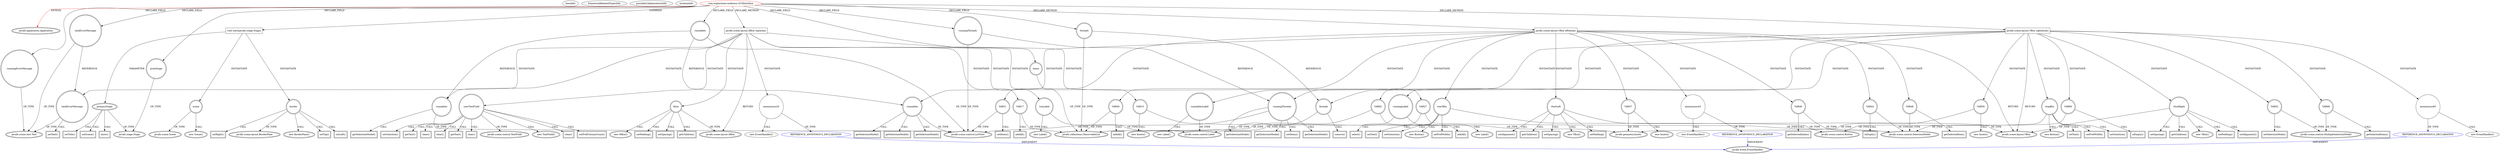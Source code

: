 digraph {
baseInfo[graphId=2615,category="extension_graph",isAnonymous=false,possibleRelation=true]
frameworkRelatedTypesInfo[0="javafx.application.Application"]
possibleCollaborationsInfo[0="2615~CLIENT_METHOD_DECLARATION-INSTANTIATION-~javafx.application.Application ~javafx.event.EventHandler ~false~true"]
locationInfo[projectName="ejdixon13-cs246",filePath="/ejdixon13-cs246/cs246-master/Boldness/src/com/exploration/boldness/GUIInterface.java",contextSignature="GUIInterface",graphId="2615"]
0[label="com.exploration.boldness.GUIInterface",vertexType="ROOT_CLIENT_CLASS_DECLARATION",isFrameworkType=false,color=red]
1[label="javafx.application.Application",vertexType="FRAMEWORK_CLASS_TYPE",isFrameworkType=true,peripheries=2]
2[label="items",vertexType="FIELD_DECLARATION",isFrameworkType=true,peripheries=2,shape=circle]
3[label="javafx.collections.ObservableList",vertexType="FRAMEWORK_INTERFACE_TYPE",isFrameworkType=true,peripheries=2]
4[label="primStage",vertexType="FIELD_DECLARATION",isFrameworkType=true,peripheries=2,shape=circle]
5[label="javafx.stage.Stage",vertexType="FRAMEWORK_CLASS_TYPE",isFrameworkType=true,peripheries=2]
6[label="runnables",vertexType="FIELD_DECLARATION",isFrameworkType=true,peripheries=2,shape=circle]
7[label="javafx.scene.control.ListView",vertexType="FRAMEWORK_CLASS_TYPE",isFrameworkType=true,peripheries=2]
8[label="runningErrorMessage",vertexType="FIELD_DECLARATION",isFrameworkType=true,peripheries=2,shape=circle]
9[label="javafx.scene.text.Text",vertexType="FRAMEWORK_CLASS_TYPE",isFrameworkType=true,peripheries=2]
10[label="runningThreads",vertexType="FIELD_DECLARATION",isFrameworkType=true,peripheries=2,shape=circle]
12[label="taskErrorMessage",vertexType="FIELD_DECLARATION",isFrameworkType=true,peripheries=2,shape=circle]
14[label="threads",vertexType="FIELD_DECLARATION",isFrameworkType=true,peripheries=2,shape=circle]
16[label="void start(javafx.stage.Stage)",vertexType="OVERRIDING_METHOD_DECLARATION",isFrameworkType=false,shape=box]
17[label="primaryStage",vertexType="PARAMETER_DECLARATION",isFrameworkType=true,peripheries=2]
20[label="border",vertexType="VARIABLE_EXPRESION",isFrameworkType=true,peripheries=2,shape=circle]
21[label="javafx.scene.layout.BorderPane",vertexType="FRAMEWORK_CLASS_TYPE",isFrameworkType=true,peripheries=2]
19[label="new BorderPane()",vertexType="CONSTRUCTOR_CALL",isFrameworkType=true,peripheries=2]
23[label="setTop()",vertexType="INSIDE_CALL",isFrameworkType=true,peripheries=2,shape=box]
25[label="setLeft()",vertexType="INSIDE_CALL",isFrameworkType=true,peripheries=2,shape=box]
27[label="setRight()",vertexType="INSIDE_CALL",isFrameworkType=true,peripheries=2,shape=box]
29[label="scene",vertexType="VARIABLE_EXPRESION",isFrameworkType=true,peripheries=2,shape=circle]
30[label="javafx.scene.Scene",vertexType="FRAMEWORK_CLASS_TYPE",isFrameworkType=true,peripheries=2]
28[label="new Scene()",vertexType="CONSTRUCTOR_CALL",isFrameworkType=true,peripheries=2]
32[label="setTitle()",vertexType="INSIDE_CALL",isFrameworkType=true,peripheries=2,shape=box]
34[label="setScene()",vertexType="INSIDE_CALL",isFrameworkType=true,peripheries=2,shape=box]
36[label="show()",vertexType="INSIDE_CALL",isFrameworkType=true,peripheries=2,shape=box]
55[label="javafx.scene.layout.HBox topArea()",vertexType="CLIENT_METHOD_DECLARATION",isFrameworkType=false,shape=box]
56[label="javafx.scene.layout.HBox",vertexType="FRAMEWORK_CLASS_TYPE",isFrameworkType=true,peripheries=2]
58[label="runLabel",vertexType="VARIABLE_EXPRESION",isFrameworkType=true,peripheries=2,shape=circle]
59[label="javafx.scene.control.Label",vertexType="FRAMEWORK_CLASS_TYPE",isFrameworkType=true,peripheries=2]
57[label="new Label()",vertexType="CONSTRUCTOR_CALL",isFrameworkType=true,peripheries=2]
61[label="userTextField",vertexType="VARIABLE_EXPRESION",isFrameworkType=true,peripheries=2,shape=circle]
62[label="javafx.scene.control.TextField",vertexType="FRAMEWORK_CLASS_TYPE",isFrameworkType=true,peripheries=2]
60[label="new TextField()",vertexType="CONSTRUCTOR_CALL",isFrameworkType=true,peripheries=2]
64[label="setPrefColumnCount()",vertexType="INSIDE_CALL",isFrameworkType=true,peripheries=2,shape=box]
66[label="hbox",vertexType="VARIABLE_EXPRESION",isFrameworkType=true,peripheries=2,shape=circle]
65[label="new HBox()",vertexType="CONSTRUCTOR_CALL",isFrameworkType=true,peripheries=2]
69[label="setPadding()",vertexType="INSIDE_CALL",isFrameworkType=true,peripheries=2,shape=box]
71[label="VAR15",vertexType="VARIABLE_EXPRESION",isFrameworkType=true,peripheries=2,shape=circle]
72[label="javafx.geometry.Insets",vertexType="FRAMEWORK_CLASS_TYPE",isFrameworkType=true,peripheries=2]
70[label="new Insets()",vertexType="CONSTRUCTOR_CALL",isFrameworkType=true,peripheries=2]
74[label="setSpacing()",vertexType="INSIDE_CALL",isFrameworkType=true,peripheries=2,shape=box]
75[label="VAR17",vertexType="VARIABLE_EXPRESION",isFrameworkType=true,peripheries=2,shape=circle]
76[label="addAll()",vertexType="INSIDE_CALL",isFrameworkType=true,peripheries=2,shape=box]
79[label="getChildren()",vertexType="INSIDE_CALL",isFrameworkType=true,peripheries=2,shape=box]
81[label="setOnAction()",vertexType="INSIDE_CALL",isFrameworkType=true,peripheries=2,shape=box]
83[label="anonymous20",vertexType="VARIABLE_EXPRESION",isFrameworkType=false,shape=circle]
84[label="REFERENCE_ANONYMOUS_DECLARATION",vertexType="REFERENCE_ANONYMOUS_DECLARATION",isFrameworkType=false,color=blue]
85[label="javafx.event.EventHandler",vertexType="FRAMEWORK_INTERFACE_TYPE",isFrameworkType=true,peripheries=2]
82[label="new EventHandler()",vertexType="CONSTRUCTOR_CALL",isFrameworkType=false]
87[label="getText()",vertexType="INSIDE_CALL",isFrameworkType=true,peripheries=2,shape=box]
89[label="clear()",vertexType="INSIDE_CALL",isFrameworkType=true,peripheries=2,shape=box]
91[label="clear()",vertexType="INSIDE_CALL",isFrameworkType=true,peripheries=2,shape=box]
93[label="clear()",vertexType="INSIDE_CALL",isFrameworkType=true,peripheries=2,shape=box]
95[label="getText()",vertexType="INSIDE_CALL",isFrameworkType=true,peripheries=2,shape=box]
96[label="taskErrorMessage",vertexType="VARIABLE_EXPRESION",isFrameworkType=true,peripheries=2,shape=circle]
97[label="setText()",vertexType="INSIDE_CALL",isFrameworkType=true,peripheries=2,shape=box]
99[label="VAR27",vertexType="VARIABLE_EXPRESION",isFrameworkType=true,peripheries=2,shape=circle]
101[label="javafx.scene.control.SelectionModel",vertexType="FRAMEWORK_CLASS_TYPE",isFrameworkType=true,peripheries=2]
100[label="select()",vertexType="INSIDE_CALL",isFrameworkType=true,peripheries=2,shape=box]
102[label="runnables",vertexType="VARIABLE_EXPRESION",isFrameworkType=true,peripheries=2,shape=circle]
103[label="getSelectionModel()",vertexType="INSIDE_CALL",isFrameworkType=true,peripheries=2,shape=box]
106[label="clear()",vertexType="INSIDE_CALL",isFrameworkType=true,peripheries=2,shape=box]
107[label="javafx.scene.layout.VBox leftArea()",vertexType="CLIENT_METHOD_DECLARATION",isFrameworkType=false,shape=box]
108[label="javafx.scene.layout.VBox",vertexType="FRAMEWORK_CLASS_TYPE",isFrameworkType=true,peripheries=2]
110[label="runnablesLabel",vertexType="VARIABLE_EXPRESION",isFrameworkType=true,peripheries=2,shape=circle]
109[label="new Label()",vertexType="CONSTRUCTOR_CALL",isFrameworkType=true,peripheries=2]
112[label="VAR31",vertexType="VARIABLE_EXPRESION",isFrameworkType=true,peripheries=2,shape=circle]
113[label="setItems()",vertexType="INSIDE_CALL",isFrameworkType=true,peripheries=2,shape=box]
116[label="startBtn",vertexType="VARIABLE_EXPRESION",isFrameworkType=true,peripheries=2,shape=circle]
117[label="javafx.scene.control.Button",vertexType="FRAMEWORK_CLASS_TYPE",isFrameworkType=true,peripheries=2]
115[label="new Button()",vertexType="CONSTRUCTOR_CALL",isFrameworkType=true,peripheries=2]
119[label="setPrefWidth()",vertexType="INSIDE_CALL",isFrameworkType=true,peripheries=2,shape=box]
121[label="setText()",vertexType="INSIDE_CALL",isFrameworkType=true,peripheries=2,shape=box]
123[label="vboxLeft",vertexType="VARIABLE_EXPRESION",isFrameworkType=true,peripheries=2,shape=circle]
122[label="new VBox()",vertexType="CONSTRUCTOR_CALL",isFrameworkType=true,peripheries=2]
126[label="setPadding()",vertexType="INSIDE_CALL",isFrameworkType=true,peripheries=2,shape=box]
128[label="VAR37",vertexType="VARIABLE_EXPRESION",isFrameworkType=true,peripheries=2,shape=circle]
127[label="new Insets()",vertexType="CONSTRUCTOR_CALL",isFrameworkType=true,peripheries=2]
131[label="setAlignment()",vertexType="INSIDE_CALL",isFrameworkType=true,peripheries=2,shape=box]
133[label="setSpacing()",vertexType="INSIDE_CALL",isFrameworkType=true,peripheries=2,shape=box]
134[label="VAR40",vertexType="VARIABLE_EXPRESION",isFrameworkType=true,peripheries=2,shape=circle]
135[label="addAll()",vertexType="INSIDE_CALL",isFrameworkType=true,peripheries=2,shape=box]
138[label="getChildren()",vertexType="INSIDE_CALL",isFrameworkType=true,peripheries=2,shape=box]
140[label="setOnAction()",vertexType="INSIDE_CALL",isFrameworkType=true,peripheries=2,shape=box]
142[label="anonymous43",vertexType="VARIABLE_EXPRESION",isFrameworkType=false,shape=circle]
143[label="REFERENCE_ANONYMOUS_DECLARATION",vertexType="REFERENCE_ANONYMOUS_DECLARATION",isFrameworkType=false,color=blue]
141[label="new EventHandler()",vertexType="CONSTRUCTOR_CALL",isFrameworkType=false]
145[label="VAR44",vertexType="VARIABLE_EXPRESION",isFrameworkType=true,peripheries=2,shape=circle]
146[label="isEmpty()",vertexType="INSIDE_CALL",isFrameworkType=true,peripheries=2,shape=box]
148[label="runnables",vertexType="VARIABLE_EXPRESION",isFrameworkType=true,peripheries=2,shape=circle]
149[label="getSelectionModel()",vertexType="INSIDE_CALL",isFrameworkType=true,peripheries=2,shape=box]
151[label="VAR46",vertexType="VARIABLE_EXPRESION",isFrameworkType=true,peripheries=2,shape=circle]
152[label="getSelectedIndex()",vertexType="INSIDE_CALL",isFrameworkType=true,peripheries=2,shape=box]
155[label="getSelectionModel()",vertexType="INSIDE_CALL",isFrameworkType=true,peripheries=2,shape=box]
156[label="VAR48",vertexType="VARIABLE_EXPRESION",isFrameworkType=true,peripheries=2,shape=circle]
157[label="getSelectedItem()",vertexType="INSIDE_CALL",isFrameworkType=true,peripheries=2,shape=box]
160[label="getSelectionModel()",vertexType="INSIDE_CALL",isFrameworkType=true,peripheries=2,shape=box]
161[label="javafx.scene.layout.VBox rightArea()",vertexType="CLIENT_METHOD_DECLARATION",isFrameworkType=false,shape=box]
164[label="runningLabel",vertexType="VARIABLE_EXPRESION",isFrameworkType=true,peripheries=2,shape=circle]
163[label="new Label()",vertexType="CONSTRUCTOR_CALL",isFrameworkType=true,peripheries=2]
166[label="runningThreads",vertexType="VARIABLE_EXPRESION",isFrameworkType=true,peripheries=2,shape=circle]
167[label="setItems()",vertexType="INSIDE_CALL",isFrameworkType=true,peripheries=2,shape=box]
169[label="VAR52",vertexType="VARIABLE_EXPRESION",isFrameworkType=true,peripheries=2,shape=circle]
171[label="javafx.scene.control.MultipleSelectionModel",vertexType="FRAMEWORK_CLASS_TYPE",isFrameworkType=true,peripheries=2]
170[label="setSelectionMode()",vertexType="INSIDE_CALL",isFrameworkType=true,peripheries=2,shape=box]
173[label="getSelectionModel()",vertexType="INSIDE_CALL",isFrameworkType=true,peripheries=2,shape=box]
175[label="stopBtn",vertexType="VARIABLE_EXPRESION",isFrameworkType=true,peripheries=2,shape=circle]
174[label="new Button()",vertexType="CONSTRUCTOR_CALL",isFrameworkType=true,peripheries=2]
178[label="setPrefWidth()",vertexType="INSIDE_CALL",isFrameworkType=true,peripheries=2,shape=box]
180[label="setText()",vertexType="INSIDE_CALL",isFrameworkType=true,peripheries=2,shape=box]
182[label="vboxRight",vertexType="VARIABLE_EXPRESION",isFrameworkType=true,peripheries=2,shape=circle]
181[label="new VBox()",vertexType="CONSTRUCTOR_CALL",isFrameworkType=true,peripheries=2]
185[label="setPadding()",vertexType="INSIDE_CALL",isFrameworkType=true,peripheries=2,shape=box]
187[label="VAR59",vertexType="VARIABLE_EXPRESION",isFrameworkType=true,peripheries=2,shape=circle]
186[label="new Insets()",vertexType="CONSTRUCTOR_CALL",isFrameworkType=true,peripheries=2]
190[label="setAlignment()",vertexType="INSIDE_CALL",isFrameworkType=true,peripheries=2,shape=box]
192[label="setSpacing()",vertexType="INSIDE_CALL",isFrameworkType=true,peripheries=2,shape=box]
193[label="VAR62",vertexType="VARIABLE_EXPRESION",isFrameworkType=true,peripheries=2,shape=circle]
194[label="addAll()",vertexType="INSIDE_CALL",isFrameworkType=true,peripheries=2,shape=box]
197[label="getChildren()",vertexType="INSIDE_CALL",isFrameworkType=true,peripheries=2,shape=box]
199[label="setOnAction()",vertexType="INSIDE_CALL",isFrameworkType=true,peripheries=2,shape=box]
201[label="anonymous65",vertexType="VARIABLE_EXPRESION",isFrameworkType=false,shape=circle]
202[label="REFERENCE_ANONYMOUS_DECLARATION",vertexType="REFERENCE_ANONYMOUS_DECLARATION",isFrameworkType=false,color=blue]
200[label="new EventHandler()",vertexType="CONSTRUCTOR_CALL",isFrameworkType=false]
204[label="VAR66",vertexType="VARIABLE_EXPRESION",isFrameworkType=true,peripheries=2,shape=circle]
205[label="isEmpty()",vertexType="INSIDE_CALL",isFrameworkType=true,peripheries=2,shape=box]
208[label="getSelectionModel()",vertexType="INSIDE_CALL",isFrameworkType=true,peripheries=2,shape=box]
209[label="VAR68",vertexType="VARIABLE_EXPRESION",isFrameworkType=true,peripheries=2,shape=circle]
210[label="getSelectedItems()",vertexType="INSIDE_CALL",isFrameworkType=true,peripheries=2,shape=box]
213[label="getSelectionModel()",vertexType="INSIDE_CALL",isFrameworkType=true,peripheries=2,shape=box]
214[label="threads",vertexType="VARIABLE_EXPRESION",isFrameworkType=true,peripheries=2,shape=circle]
215[label="remove()",vertexType="INSIDE_CALL",isFrameworkType=true,peripheries=2,shape=box]
0->1[label="EXTEND",color=red]
0->2[label="DECLARE_FIELD"]
2->3[label="OF_TYPE"]
0->4[label="DECLARE_FIELD"]
4->5[label="OF_TYPE"]
0->6[label="DECLARE_FIELD"]
6->7[label="OF_TYPE"]
0->8[label="DECLARE_FIELD"]
8->9[label="OF_TYPE"]
0->10[label="DECLARE_FIELD"]
10->7[label="OF_TYPE"]
0->12[label="DECLARE_FIELD"]
12->9[label="OF_TYPE"]
0->14[label="DECLARE_FIELD"]
14->3[label="OF_TYPE"]
0->16[label="OVERRIDE"]
17->5[label="OF_TYPE"]
16->17[label="PARAMETER"]
16->20[label="INSTANTIATE"]
20->21[label="OF_TYPE"]
20->19[label="CALL"]
20->23[label="CALL"]
20->25[label="CALL"]
20->27[label="CALL"]
16->29[label="INSTANTIATE"]
29->30[label="OF_TYPE"]
29->28[label="CALL"]
17->32[label="CALL"]
17->34[label="CALL"]
17->36[label="CALL"]
0->55[label="DECLARE_METHOD"]
55->56[label="RETURN"]
55->58[label="INSTANTIATE"]
58->59[label="OF_TYPE"]
58->57[label="CALL"]
55->61[label="INSTANTIATE"]
61->62[label="OF_TYPE"]
61->60[label="CALL"]
61->64[label="CALL"]
55->66[label="INSTANTIATE"]
66->56[label="OF_TYPE"]
66->65[label="CALL"]
66->69[label="CALL"]
55->71[label="INSTANTIATE"]
71->72[label="OF_TYPE"]
71->70[label="CALL"]
66->74[label="CALL"]
55->75[label="INSTANTIATE"]
75->3[label="OF_TYPE"]
75->76[label="CALL"]
66->79[label="CALL"]
61->81[label="CALL"]
55->83[label="INSTANTIATE"]
84->85[label="IMPLEMENT",color=blue]
83->84[label="OF_TYPE"]
83->82[label="CALL"]
61->87[label="CALL"]
61->89[label="CALL"]
61->91[label="CALL"]
61->93[label="CALL"]
61->95[label="CALL"]
55->96[label="INSTANTIATE"]
12->96[label="REFERENCE"]
96->9[label="OF_TYPE"]
96->97[label="CALL"]
55->99[label="INSTANTIATE"]
99->101[label="OF_TYPE"]
99->100[label="CALL"]
55->102[label="INSTANTIATE"]
6->102[label="REFERENCE"]
102->7[label="OF_TYPE"]
102->103[label="CALL"]
61->106[label="CALL"]
0->107[label="DECLARE_METHOD"]
107->108[label="RETURN"]
107->110[label="INSTANTIATE"]
110->59[label="OF_TYPE"]
110->109[label="CALL"]
107->112[label="INSTANTIATE"]
112->7[label="OF_TYPE"]
112->113[label="CALL"]
107->116[label="INSTANTIATE"]
116->117[label="OF_TYPE"]
116->115[label="CALL"]
116->119[label="CALL"]
116->121[label="CALL"]
107->123[label="INSTANTIATE"]
123->108[label="OF_TYPE"]
123->122[label="CALL"]
123->126[label="CALL"]
107->128[label="INSTANTIATE"]
128->72[label="OF_TYPE"]
128->127[label="CALL"]
123->131[label="CALL"]
123->133[label="CALL"]
107->134[label="INSTANTIATE"]
134->3[label="OF_TYPE"]
134->135[label="CALL"]
123->138[label="CALL"]
116->140[label="CALL"]
107->142[label="INSTANTIATE"]
143->85[label="IMPLEMENT",color=blue]
142->143[label="OF_TYPE"]
142->141[label="CALL"]
107->145[label="INSTANTIATE"]
145->101[label="OF_TYPE"]
145->146[label="CALL"]
107->148[label="INSTANTIATE"]
6->148[label="REFERENCE"]
148->7[label="OF_TYPE"]
148->149[label="CALL"]
107->151[label="INSTANTIATE"]
151->101[label="OF_TYPE"]
151->152[label="CALL"]
148->155[label="CALL"]
107->156[label="INSTANTIATE"]
156->101[label="OF_TYPE"]
156->157[label="CALL"]
148->160[label="CALL"]
0->161[label="DECLARE_METHOD"]
161->108[label="RETURN"]
161->164[label="INSTANTIATE"]
164->59[label="OF_TYPE"]
164->163[label="CALL"]
161->166[label="INSTANTIATE"]
10->166[label="REFERENCE"]
166->7[label="OF_TYPE"]
166->167[label="CALL"]
161->169[label="INSTANTIATE"]
169->171[label="OF_TYPE"]
169->170[label="CALL"]
166->173[label="CALL"]
161->175[label="INSTANTIATE"]
175->117[label="OF_TYPE"]
175->174[label="CALL"]
175->178[label="CALL"]
175->180[label="CALL"]
161->182[label="INSTANTIATE"]
182->108[label="OF_TYPE"]
182->181[label="CALL"]
182->185[label="CALL"]
161->187[label="INSTANTIATE"]
187->72[label="OF_TYPE"]
187->186[label="CALL"]
182->190[label="CALL"]
182->192[label="CALL"]
161->193[label="INSTANTIATE"]
193->3[label="OF_TYPE"]
193->194[label="CALL"]
182->197[label="CALL"]
175->199[label="CALL"]
161->201[label="INSTANTIATE"]
202->85[label="IMPLEMENT",color=blue]
201->202[label="OF_TYPE"]
201->200[label="CALL"]
161->204[label="INSTANTIATE"]
204->101[label="OF_TYPE"]
204->205[label="CALL"]
166->208[label="CALL"]
161->209[label="INSTANTIATE"]
209->171[label="OF_TYPE"]
209->210[label="CALL"]
166->213[label="CALL"]
161->214[label="INSTANTIATE"]
14->214[label="REFERENCE"]
214->3[label="OF_TYPE"]
214->215[label="CALL"]
}
